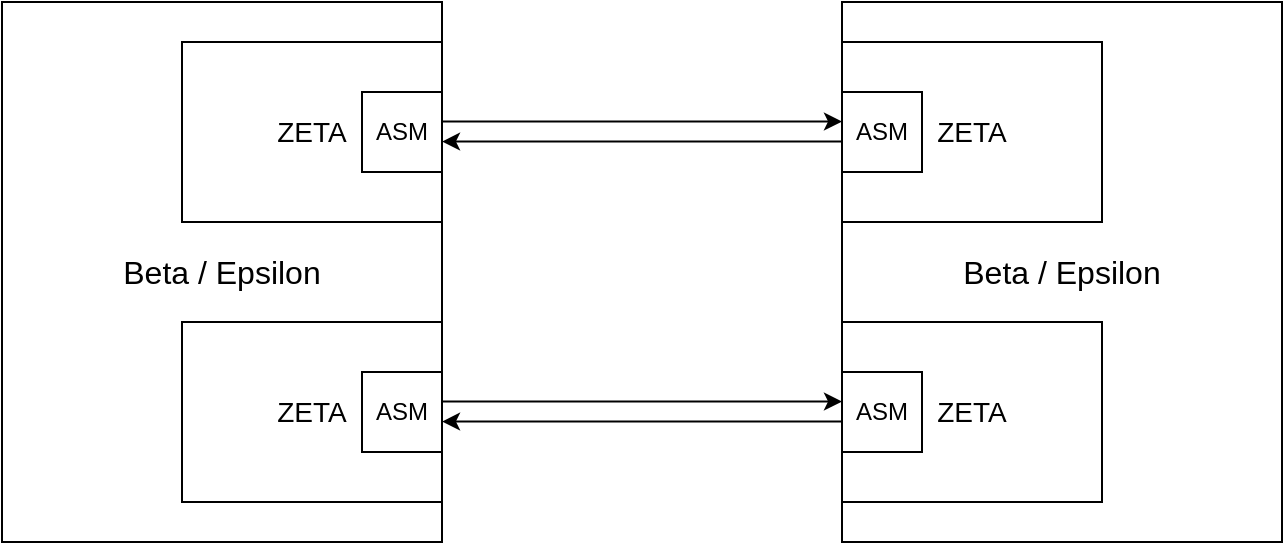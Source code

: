 <mxfile version="22.0.8" type="github">
  <diagram name="第 1 页" id="74w61iRnDABgLTXGHRjC">
    <mxGraphModel dx="786" dy="467" grid="1" gridSize="10" guides="1" tooltips="1" connect="1" arrows="1" fold="1" page="1" pageScale="1" pageWidth="827" pageHeight="1169" math="0" shadow="0">
      <root>
        <mxCell id="0" />
        <mxCell id="1" parent="0" />
        <mxCell id="xaXzq3geVz3e67vYe51H-21" value="&lt;font style=&quot;font-size: 16px;&quot;&gt;Beta / Epsilon&lt;/font&gt;" style="rounded=0;whiteSpace=wrap;html=1;" vertex="1" parent="1">
          <mxGeometry x="520" y="80" width="220" height="270" as="geometry" />
        </mxCell>
        <mxCell id="xaXzq3geVz3e67vYe51H-20" value="&lt;font style=&quot;font-size: 16px;&quot;&gt;Beta / Epsilon&lt;/font&gt;" style="rounded=0;whiteSpace=wrap;html=1;" vertex="1" parent="1">
          <mxGeometry x="100" y="80" width="220" height="270" as="geometry" />
        </mxCell>
        <mxCell id="xaXzq3geVz3e67vYe51H-1" value="&lt;font style=&quot;font-size: 14px;&quot;&gt;ZETA&lt;/font&gt;" style="rounded=0;whiteSpace=wrap;html=1;" vertex="1" parent="1">
          <mxGeometry x="190" y="100" width="130" height="90" as="geometry" />
        </mxCell>
        <mxCell id="xaXzq3geVz3e67vYe51H-14" style="edgeStyle=orthogonalEdgeStyle;rounded=0;orthogonalLoop=1;jettySize=auto;html=1;entryX=0;entryY=0.5;entryDx=0;entryDy=0;" edge="1" parent="1">
          <mxGeometry relative="1" as="geometry">
            <mxPoint x="320" y="139.76" as="sourcePoint" />
            <mxPoint x="520" y="139.76" as="targetPoint" />
          </mxGeometry>
        </mxCell>
        <mxCell id="xaXzq3geVz3e67vYe51H-3" value="ASM" style="rounded=0;whiteSpace=wrap;html=1;" vertex="1" parent="1">
          <mxGeometry x="280" y="125" width="40" height="40" as="geometry" />
        </mxCell>
        <mxCell id="xaXzq3geVz3e67vYe51H-4" value="&lt;font style=&quot;font-size: 14px;&quot;&gt;ZETA&lt;/font&gt;" style="rounded=0;whiteSpace=wrap;html=1;" vertex="1" parent="1">
          <mxGeometry x="190" y="240" width="130" height="90" as="geometry" />
        </mxCell>
        <mxCell id="xaXzq3geVz3e67vYe51H-5" value="ASM" style="rounded=0;whiteSpace=wrap;html=1;" vertex="1" parent="1">
          <mxGeometry x="280" y="265" width="40" height="40" as="geometry" />
        </mxCell>
        <mxCell id="xaXzq3geVz3e67vYe51H-6" value="&lt;font style=&quot;font-size: 14px;&quot;&gt;ZETA&lt;/font&gt;" style="rounded=0;whiteSpace=wrap;html=1;direction=east;" vertex="1" parent="1">
          <mxGeometry x="520" y="100" width="130" height="90" as="geometry" />
        </mxCell>
        <mxCell id="xaXzq3geVz3e67vYe51H-8" value="&lt;font style=&quot;font-size: 14px;&quot;&gt;ZETA&lt;/font&gt;" style="rounded=0;whiteSpace=wrap;html=1;direction=east;" vertex="1" parent="1">
          <mxGeometry x="520" y="240" width="130" height="90" as="geometry" />
        </mxCell>
        <mxCell id="xaXzq3geVz3e67vYe51H-12" value="ASM" style="rounded=0;whiteSpace=wrap;html=1;direction=east;" vertex="1" parent="1">
          <mxGeometry x="520" y="125" width="40" height="40" as="geometry" />
        </mxCell>
        <mxCell id="xaXzq3geVz3e67vYe51H-13" value="ASM" style="rounded=0;whiteSpace=wrap;html=1;direction=east;" vertex="1" parent="1">
          <mxGeometry x="520" y="265" width="40" height="40" as="geometry" />
        </mxCell>
        <mxCell id="xaXzq3geVz3e67vYe51H-16" style="edgeStyle=orthogonalEdgeStyle;rounded=0;orthogonalLoop=1;jettySize=auto;html=1;entryX=0;entryY=0.5;entryDx=0;entryDy=0;" edge="1" parent="1">
          <mxGeometry relative="1" as="geometry">
            <mxPoint x="520" y="149.76" as="sourcePoint" />
            <mxPoint x="320" y="149.76" as="targetPoint" />
          </mxGeometry>
        </mxCell>
        <mxCell id="xaXzq3geVz3e67vYe51H-17" style="edgeStyle=orthogonalEdgeStyle;rounded=0;orthogonalLoop=1;jettySize=auto;html=1;entryX=0;entryY=0.5;entryDx=0;entryDy=0;" edge="1" parent="1">
          <mxGeometry relative="1" as="geometry">
            <mxPoint x="320" y="279.76" as="sourcePoint" />
            <mxPoint x="520" y="279.76" as="targetPoint" />
          </mxGeometry>
        </mxCell>
        <mxCell id="xaXzq3geVz3e67vYe51H-18" style="edgeStyle=orthogonalEdgeStyle;rounded=0;orthogonalLoop=1;jettySize=auto;html=1;entryX=0;entryY=0.5;entryDx=0;entryDy=0;" edge="1" parent="1">
          <mxGeometry relative="1" as="geometry">
            <mxPoint x="520" y="289.76" as="sourcePoint" />
            <mxPoint x="320" y="289.76" as="targetPoint" />
          </mxGeometry>
        </mxCell>
      </root>
    </mxGraphModel>
  </diagram>
</mxfile>
